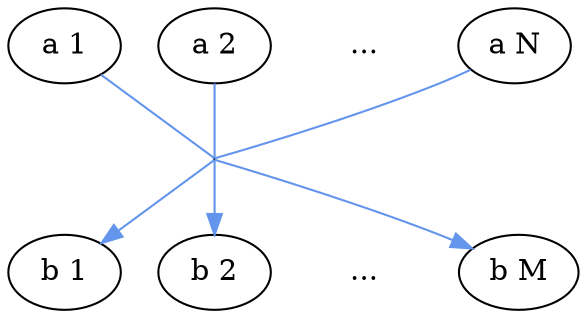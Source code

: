 digraph {
    bgcolor = none

    a_1 [label="a 1"]
    a_2 [label="a 2"]
    a_x [label="...", shape="none"]
    a_N [label="a N"]
    b_1 [label="b 1"]
    b_2 [label="b 2"]
    b_x [label="...", shape="none"]
    b_N [label="b M"]

    dummy [shape="point", width=0.01, height=0.01]

    a_1 -> dummy [dir="none" color="cornflowerblue"]
    a_2 -> dummy [dir="none" color="cornflowerblue"]
    a_N -> dummy [dir="none" color="cornflowerblue"]
    dummy -> b_1 [color="cornflowerblue"]
    dummy -> b_2 [color="cornflowerblue"]
    dummy -> b_N [color="cornflowerblue"]

    {rank = same; a_1 -> a_2 [style="invis"]}
    {rank = same; a_2 -> a_x [style="invis"]}
    {rank = same; a_x -> a_N [style="invis"]}

    {rank = same; b_1 -> b_2 [style="invis"]}
    {rank = same; b_2 -> b_x [style="invis"]}
    {rank = same; b_x -> b_N [style="invis"]}
}

